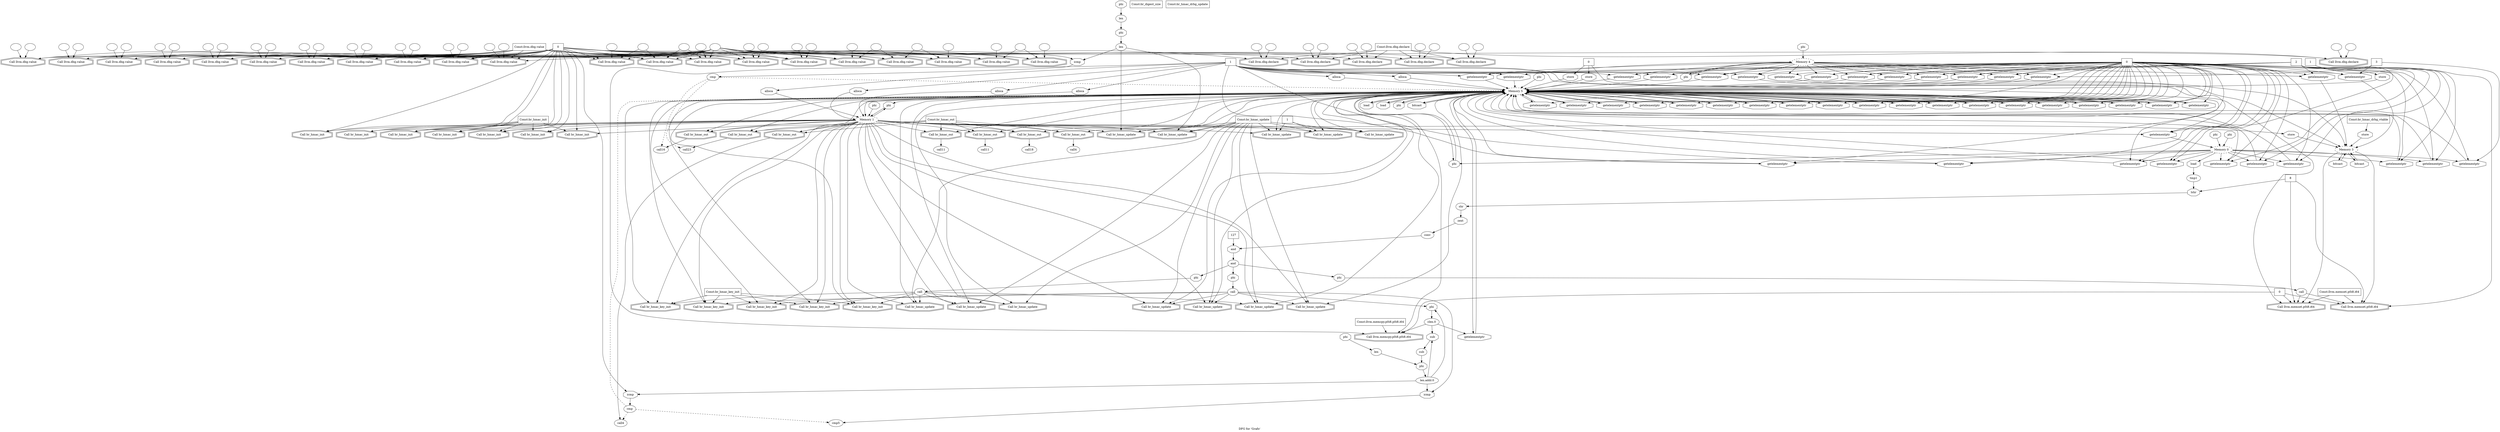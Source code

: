 digraph "DFG for 'Grafo'  "{
label="DFG for 'Grafo' ";
node_0[shape=doubleoctagon,style=solid,label="Call llvm.dbg.value"]
node_110[shape=octagon,style=solid,label="getelementptr"]
node_45[shape=ellipse,style=dashed,label="Memory 5"]
"node_110"->"node_45"
node_12[shape=doubleoctagon,style=solid,label="Call llvm.dbg.value"]
node_13[shape=ellipse,style=solid,label=""]
"node_13"->"node_12"
node_3[shape=ellipse,style=solid,label=""]
"node_3"->"node_0"
node_2[shape=box,style=solid,label="0"]
"node_2"->"node_0"
"node_2"->"node_12"
node_9[shape=doubleoctagon,style=solid,label="Call llvm.dbg.value"]
"node_2"->"node_9"
node_6[shape=doubleoctagon,style=solid,label="Call llvm.dbg.value"]
"node_2"->"node_6"
node_25[shape=doubleoctagon,style=solid,label="Call llvm.dbg.value"]
"node_2"->"node_25"
node_48[shape=doubleoctagon,style=solid,label="Call llvm.dbg.value"]
"node_2"->"node_48"
node_65[shape=doubleoctagon,style=solid,label="Call llvm.dbg.value"]
"node_2"->"node_65"
node_68[shape=doubleoctagon,style=solid,label="Call llvm.dbg.value"]
"node_2"->"node_68"
node_71[shape=doubleoctagon,style=solid,label="Call llvm.dbg.value"]
"node_2"->"node_71"
node_86[shape=doubleoctagon,style=solid,label="Call llvm.dbg.value"]
"node_2"->"node_86"
node_91[shape=doubleoctagon,style=solid,label="Call llvm.dbg.value"]
"node_2"->"node_91"
node_98[shape=doubleoctagon,style=solid,label="Call br_hmac_init"]
"node_2"->"node_98"
node_183[shape=doubleoctagon,style=solid,label="Call llvm.dbg.value"]
"node_2"->"node_183"
node_117[shape=doubleoctagon,style=solid,label="Call br_hmac_init"]
"node_2"->"node_117"
node_126[shape=octagon,style=solid,label="icmp"]
"node_2"->"node_126"
node_127[shape=doubleoctagon,style=solid,label="Call br_hmac_init"]
"node_2"->"node_127"
node_141[shape=doubleoctagon,style=solid,label="Call br_hmac_init"]
"node_2"->"node_141"
node_152[shape=doubleoctagon,style=solid,label="Call llvm.dbg.value"]
"node_2"->"node_152"
node_155[shape=doubleoctagon,style=solid,label="Call llvm.dbg.value"]
"node_2"->"node_155"
node_158[shape=doubleoctagon,style=solid,label="Call llvm.dbg.value"]
"node_2"->"node_158"
node_172[shape=doubleoctagon,style=solid,label="Call llvm.dbg.value"]
"node_2"->"node_172"
node_177[shape=doubleoctagon,style=solid,label="Call llvm.dbg.value"]
"node_2"->"node_177"
node_195[shape=octagon,style=solid,label="icmp"]
"node_2"->"node_195"
node_196[shape=doubleoctagon,style=solid,label="Call br_hmac_init"]
"node_2"->"node_196"
node_204[shape=doubleoctagon,style=solid,label="Call llvm.dbg.value"]
"node_2"->"node_204"
node_208[shape=doubleoctagon,style=solid,label="Call llvm.dbg.value"]
"node_2"->"node_208"
node_214[shape=doubleoctagon,style=solid,label="Call llvm.dbg.value"]
"node_2"->"node_214"
node_216[shape=doubleoctagon,style=solid,label="Call llvm.dbg.value"]
"node_2"->"node_216"
node_218[shape=doubleoctagon,style=solid,label="Call br_hmac_init"]
"node_2"->"node_218"
node_231[shape=doubleoctagon,style=solid,label="Call br_hmac_init"]
"node_2"->"node_231"
node_1[shape=ellipse,style=solid,label=""]
"node_1"->"node_0"
node_10[shape=ellipse,style=solid,label=""]
"node_10"->"node_9"
node_184[shape=ellipse,style=solid,label=""]
"node_184"->"node_183"
"node_184"->"node_214"
node_88[shape=ellipse,style=solid,label=""]
"node_88"->"node_86"
node_89[shape=ellipse,style=solid,label="call"]
node_96[shape=doubleoctagon,style=solid,label="Call br_hmac_key_init"]
"node_89"->"node_96"
node_102[shape=doubleoctagon,style=solid,label="Call br_hmac_update"]
"node_89"->"node_102"
node_116[shape=doubleoctagon,style=solid,label="Call br_hmac_key_init"]
"node_89"->"node_116"
node_120[shape=doubleoctagon,style=solid,label="Call br_hmac_update"]
"node_89"->"node_120"
node_130[shape=doubleoctagon,style=solid,label="Call br_hmac_update"]
"node_89"->"node_130"
node_140[shape=doubleoctagon,style=solid,label="Call br_hmac_key_init"]
"node_89"->"node_140"
node_144[shape=doubleoctagon,style=solid,label="Call br_hmac_update"]
"node_89"->"node_144"
node_247[shape=octagon,style=solid,label="phi"]
node_17[shape=ellipse,style=dashed,label="Memory 4"]
"node_247"->"node_17"
node_15[shape=ellipse,style=dashed,label="Memory 3"]
node_30[shape=octagon,style=solid,label="bitcast"]
"node_15"->"node_30"
node_31[shape=doubleoctagon,style=solid,label="Call llvm.memset.p0i8.i64"]
"node_15"->"node_31"
node_38[shape=octagon,style=solid,label="bitcast"]
"node_15"->"node_38"
node_39[shape=doubleoctagon,style=solid,label="Call llvm.memset.p0i8.i64"]
"node_15"->"node_39"
node_16[shape=octagon,style=solid,label="getelementptr"]
"node_16"->"node_15"
"node_17"->"node_247"
"node_17"->"node_16"
node_28[shape=octagon,style=solid,label="getelementptr"]
"node_17"->"node_28"
node_36[shape=octagon,style=solid,label="getelementptr"]
"node_17"->"node_36"
node_41[shape=octagon,style=solid,label="getelementptr"]
"node_17"->"node_41"
node_84[shape=octagon,style=solid,label="getelementptr"]
"node_17"->"node_84"
node_94[shape=octagon,style=solid,label="getelementptr"]
"node_17"->"node_94"
node_100[shape=octagon,style=solid,label="getelementptr"]
"node_17"->"node_100"
node_109[shape=octagon,style=solid,label="getelementptr"]
"node_17"->"node_109"
node_114[shape=octagon,style=solid,label="getelementptr"]
"node_17"->"node_114"
node_118[shape=octagon,style=solid,label="getelementptr"]
"node_17"->"node_118"
node_121[shape=octagon,style=solid,label="getelementptr"]
"node_17"->"node_121"
node_128[shape=octagon,style=solid,label="getelementptr"]
"node_17"->"node_128"
node_134[shape=octagon,style=solid,label="getelementptr"]
"node_17"->"node_134"
node_138[shape=octagon,style=solid,label="getelementptr"]
"node_17"->"node_138"
node_142[shape=octagon,style=solid,label="getelementptr"]
"node_17"->"node_142"
node_145[shape=octagon,style=solid,label="getelementptr"]
"node_17"->"node_145"
node_18[shape=box,style=solid,label="0"]
"node_18"->"node_110"
"node_18"->"node_16"
"node_18"->"node_28"
"node_18"->"node_36"
"node_18"->"node_41"
node_52[shape=octagon,style=solid,label="getelementptr"]
"node_18"->"node_52"
"node_18"->"node_84"
"node_18"->"node_94"
node_95[shape=octagon,style=solid,label="getelementptr"]
"node_18"->"node_95"
"node_18"->"node_100"
node_101[shape=octagon,style=solid,label="getelementptr"]
"node_18"->"node_101"
"node_18"->"node_109"
node_181[shape=octagon,style=solid,label="getelementptr"]
"node_18"->"node_181"
"node_18"->"node_114"
node_115[shape=octagon,style=solid,label="getelementptr"]
"node_18"->"node_115"
"node_18"->"node_118"
node_119[shape=octagon,style=solid,label="getelementptr"]
"node_18"->"node_119"
"node_18"->"node_121"
node_122[shape=octagon,style=solid,label="getelementptr"]
"node_18"->"node_122"
"node_18"->"node_128"
node_129[shape=octagon,style=solid,label="getelementptr"]
"node_18"->"node_129"
"node_18"->"node_134"
node_135[shape=octagon,style=solid,label="getelementptr"]
"node_18"->"node_135"
"node_18"->"node_138"
node_139[shape=octagon,style=solid,label="getelementptr"]
"node_18"->"node_139"
"node_18"->"node_142"
node_143[shape=octagon,style=solid,label="getelementptr"]
"node_18"->"node_143"
"node_18"->"node_145"
node_146[shape=octagon,style=solid,label="getelementptr"]
"node_18"->"node_146"
node_170[shape=octagon,style=solid,label="getelementptr"]
"node_18"->"node_170"
node_180[shape=octagon,style=solid,label="getelementptr"]
"node_18"->"node_180"
node_197[shape=octagon,style=solid,label="getelementptr"]
"node_18"->"node_197"
node_198[shape=octagon,style=solid,label="getelementptr"]
"node_18"->"node_198"
node_200[shape=octagon,style=solid,label="getelementptr"]
"node_18"->"node_200"
node_201[shape=octagon,style=solid,label="getelementptr"]
"node_18"->"node_201"
node_210[shape=octagon,style=solid,label="getelementptr"]
"node_18"->"node_210"
node_219[shape=octagon,style=solid,label="getelementptr"]
"node_18"->"node_219"
node_220[shape=octagon,style=solid,label="getelementptr"]
"node_18"->"node_220"
node_224[shape=octagon,style=solid,label="getelementptr"]
"node_18"->"node_224"
node_225[shape=octagon,style=solid,label="getelementptr"]
"node_18"->"node_225"
node_228[shape=octagon,style=solid,label="getelementptr"]
"node_18"->"node_228"
node_229[shape=octagon,style=solid,label="getelementptr"]
"node_18"->"node_229"
node_232[shape=octagon,style=solid,label="getelementptr"]
"node_18"->"node_232"
node_233[shape=octagon,style=solid,label="getelementptr"]
"node_18"->"node_233"
node_235[shape=octagon,style=solid,label="getelementptr"]
"node_18"->"node_235"
node_236[shape=octagon,style=solid,label="getelementptr"]
"node_18"->"node_236"
node_19[shape=octagon,style=solid,label="store"]
"node_19"->"node_15"
node_20[shape=box,style=solid,label="Const:br_hmac_drbg_vtable"]
"node_20"->"node_19"
node_21[shape=ellipse,style=solid,label="call"]
"node_21"->"node_31"
"node_21"->"node_39"
node_249[shape=octagon,style=solid,label="phi"]
node_108[shape=ellipse,style=solid,label="len"]
"node_249"->"node_108"
node_23[shape=ellipse,style=dashed,label="Memory 1"]
node_43[shape=octagon,style=solid,label="store"]
"node_23"->"node_43"
"node_23"->"node_52"
"node_23"->"node_96"
"node_23"->"node_98"
"node_23"->"node_102"
node_105[shape=doubleoctagon,style=solid,label="Call br_hmac_update"]
"node_23"->"node_105"
node_107[shape=doubleoctagon,style=solid,label="Call br_hmac_update"]
"node_23"->"node_107"
node_182[shape=doubleoctagon,style=solid,label="Call br_hmac_key_init"]
"node_23"->"node_182"
node_112[shape=doubleoctagon,style=solid,label="Call br_hmac_out"]
"node_23"->"node_112"
"node_23"->"node_116"
"node_23"->"node_117"
"node_23"->"node_120"
node_124[shape=doubleoctagon,style=solid,label="Call br_hmac_out"]
"node_23"->"node_124"
"node_23"->"node_127"
"node_23"->"node_130"
node_132[shape=doubleoctagon,style=solid,label="Call br_hmac_update"]
"node_23"->"node_132"
node_133[shape=doubleoctagon,style=solid,label="Call br_hmac_update"]
"node_23"->"node_133"
node_137[shape=doubleoctagon,style=solid,label="Call br_hmac_out"]
"node_23"->"node_137"
"node_23"->"node_140"
"node_23"->"node_141"
"node_23"->"node_144"
node_148[shape=doubleoctagon,style=solid,label="Call br_hmac_out"]
"node_23"->"node_148"
"node_23"->"node_196"
node_199[shape=doubleoctagon,style=solid,label="Call br_hmac_update"]
"node_23"->"node_199"
node_203[shape=doubleoctagon,style=solid,label="Call br_hmac_out"]
"node_23"->"node_203"
"node_23"->"node_218"
node_221[shape=doubleoctagon,style=solid,label="Call br_hmac_update"]
"node_23"->"node_221"
node_223[shape=doubleoctagon,style=solid,label="Call br_hmac_update"]
"node_23"->"node_223"
node_227[shape=doubleoctagon,style=solid,label="Call br_hmac_out"]
"node_23"->"node_227"
node_230[shape=doubleoctagon,style=solid,label="Call br_hmac_key_init"]
"node_23"->"node_230"
"node_23"->"node_231"
node_234[shape=doubleoctagon,style=solid,label="Call br_hmac_update"]
"node_23"->"node_234"
node_238[shape=doubleoctagon,style=solid,label="Call br_hmac_out"]
"node_23"->"node_238"
node_243[shape=octagon,style=solid,label="phi"]
"node_23"->"node_243"
node_24[shape=box,style=solid,label="Const:br_digest_size"]
node_26[shape=ellipse,style=solid,label=""]
"node_26"->"node_25"
node_27[shape=ellipse,style=solid,label=""]
"node_27"->"node_25"
"node_28"->"node_15"
node_29[shape=box,style=solid,label="1"]
"node_29"->"node_28"
"node_29"->"node_52"
node_62[shape=octagon,style=solid,label="alloca"]
"node_29"->"node_62"
node_63[shape=octagon,style=solid,label="alloca"]
"node_29"->"node_63"
node_64[shape=octagon,style=solid,label="alloca"]
"node_29"->"node_64"
"node_29"->"node_94"
"node_29"->"node_109"
"node_29"->"node_114"
"node_29"->"node_134"
"node_29"->"node_138"
node_149[shape=octagon,style=solid,label="alloca"]
"node_29"->"node_149"
node_150[shape=octagon,style=solid,label="alloca"]
"node_29"->"node_150"
node_151[shape=octagon,style=solid,label="alloca"]
"node_29"->"node_151"
"node_29"->"node_180"
node_212[shape=doubleoctagon,style=solid,label="Call llvm.memcpy.p0i8.p0i8.i64"]
"node_29"->"node_212"
"node_29"->"node_224"
"node_29"->"node_228"
"node_30"->"node_15"
node_32[shape=box,style=solid,label="0"]
"node_32"->"node_31"
node_104[shape=octagon,style=solid,label="store"]
"node_32"->"node_104"
node_222[shape=octagon,style=solid,label="store"]
"node_32"->"node_222"
node_33[shape=box,style=solid,label="8"]
"node_33"->"node_31"
"node_33"->"node_39"
node_56[shape=octagon,style=solid,label="lshr"]
"node_33"->"node_56"
node_34[shape=box,style=solid,label="0"]
"node_34"->"node_31"
"node_34"->"node_39"
"node_34"->"node_212"
node_35[shape=box,style=solid,label="Const:llvm.memset.p0i8.i64"]
"node_35"->"node_31"
"node_35"->"node_39"
"node_36"->"node_15"
node_37[shape=box,style=solid,label="2"]
"node_37"->"node_36"
"node_37"->"node_100"
"node_37"->"node_118"
"node_37"->"node_121"
"node_37"->"node_128"
"node_37"->"node_142"
"node_37"->"node_145"
"node_37"->"node_197"
"node_37"->"node_200"
"node_37"->"node_210"
"node_37"->"node_219"
"node_37"->"node_232"
"node_37"->"node_235"
"node_38"->"node_15"
node_40[shape=box,style=solid,label="1"]
"node_40"->"node_39"
node_131[shape=octagon,style=solid,label="store"]
"node_40"->"node_131"
"node_41"->"node_15"
node_42[shape=box,style=solid,label="3"]
"node_42"->"node_41"
"node_42"->"node_84"
"node_42"->"node_170"
"node_43"->"node_15"
node_250[shape=octagon,style=solid,label="phi"]
node_51[shape=ellipse,style=dashed,label="Memory 0"]
"node_250"->"node_51"
"node_45"->"node_110"
node_85[shape=octagon,style=solid,label="load"]
"node_45"->"node_85"
"node_45"->"node_95"
"node_45"->"node_96"
"node_45"->"node_101"
"node_45"->"node_102"
"node_45"->"node_105"
"node_45"->"node_107"
"node_45"->"node_181"
"node_45"->"node_182"
"node_45"->"node_112"
"node_45"->"node_115"
"node_45"->"node_116"
"node_45"->"node_119"
"node_45"->"node_120"
"node_45"->"node_122"
"node_45"->"node_124"
"node_45"->"node_129"
"node_45"->"node_130"
"node_45"->"node_132"
"node_45"->"node_133"
"node_45"->"node_135"
"node_45"->"node_137"
"node_45"->"node_139"
"node_45"->"node_140"
"node_45"->"node_143"
"node_45"->"node_144"
"node_45"->"node_146"
"node_45"->"node_148"
node_171[shape=octagon,style=solid,label="load"]
"node_45"->"node_171"
node_248[shape=octagon,style=solid,label="phi"]
"node_45"->"node_248"
node_192[shape=octagon,style=solid,label="phi"]
"node_45"->"node_192"
node_193[shape=octagon,style=solid,label="getelementptr"]
"node_45"->"node_193"
"node_45"->"node_198"
"node_45"->"node_199"
"node_45"->"node_201"
"node_45"->"node_203"
node_211[shape=octagon,style=solid,label="bitcast"]
"node_45"->"node_211"
"node_45"->"node_212"
"node_45"->"node_220"
"node_45"->"node_221"
"node_45"->"node_223"
"node_45"->"node_225"
"node_45"->"node_227"
"node_45"->"node_229"
"node_45"->"node_230"
"node_45"->"node_233"
"node_45"->"node_234"
"node_45"->"node_236"
"node_45"->"node_238"
"node_45"->"node_243"
node_46[shape=ellipse,style=solid,label="len"]
"node_46"->"node_249"
node_47[shape=box,style=solid,label="Const:br_hmac_drbg_update"]
node_49[shape=ellipse,style=solid,label=""]
"node_49"->"node_48"
node_50[shape=ellipse,style=solid,label=""]
"node_50"->"node_48"
node_54[shape=octagon,style=solid,label="load"]
"node_51"->"node_54"
"node_51"->"node_170"
"node_51"->"node_180"
"node_51"->"node_192"
"node_51"->"node_197"
"node_51"->"node_200"
"node_51"->"node_210"
"node_51"->"node_219"
"node_51"->"node_224"
"node_51"->"node_228"
"node_51"->"node_232"
"node_51"->"node_235"
"node_52"->"node_51"
node_53[shape=ellipse,style=solid,label="tmp1"]
"node_53"->"node_56"
"node_54"->"node_53"
node_55[shape=ellipse,style=solid,label="shr"]
node_58[shape=octagon,style=solid,label="zext"]
"node_55"->"node_58"
"node_56"->"node_55"
node_57[shape=ellipse,style=solid,label="conv"]
node_60[shape=octagon,style=solid,label="and"]
"node_57"->"node_60"
"node_58"->"node_57"
node_59[shape=ellipse,style=solid,label="and"]
node_244[shape=octagon,style=solid,label="phi"]
"node_59"->"node_244"
node_245[shape=octagon,style=solid,label="phi"]
"node_59"->"node_245"
node_246[shape=octagon,style=solid,label="phi"]
"node_59"->"node_246"
"node_60"->"node_59"
node_61[shape=box,style=solid,label="127"]
"node_61"->"node_60"
"node_62"->"node_23"
"node_63"->"node_23"
"node_64"->"node_45"
node_66[shape=ellipse,style=solid,label=""]
"node_66"->"node_65"
node_67[shape=ellipse,style=solid,label=""]
"node_67"->"node_65"
node_69[shape=ellipse,style=solid,label=""]
"node_69"->"node_68"
node_70[shape=ellipse,style=solid,label=""]
"node_70"->"node_68"
node_72[shape=ellipse,style=solid,label=""]
"node_72"->"node_71"
node_73[shape=ellipse,style=solid,label=""]
"node_73"->"node_71"
node_74[shape=doubleoctagon,style=solid,label="Call llvm.dbg.declare"]
node_75[shape=ellipse,style=solid,label=""]
"node_75"->"node_74"
node_76[shape=ellipse,style=solid,label=""]
"node_76"->"node_74"
node_77[shape=box,style=solid,label="Const:llvm.dbg.declare"]
"node_77"->"node_74"
node_78[shape=doubleoctagon,style=solid,label="Call llvm.dbg.declare"]
"node_77"->"node_78"
node_81[shape=doubleoctagon,style=solid,label="Call llvm.dbg.declare"]
"node_77"->"node_81"
node_161[shape=doubleoctagon,style=solid,label="Call llvm.dbg.declare"]
"node_77"->"node_161"
node_164[shape=doubleoctagon,style=solid,label="Call llvm.dbg.declare"]
"node_77"->"node_164"
node_167[shape=doubleoctagon,style=solid,label="Call llvm.dbg.declare"]
"node_77"->"node_167"
node_79[shape=ellipse,style=solid,label=""]
"node_79"->"node_78"
node_80[shape=ellipse,style=solid,label=""]
"node_80"->"node_78"
node_82[shape=ellipse,style=solid,label=""]
"node_82"->"node_81"
node_83[shape=ellipse,style=solid,label=""]
"node_83"->"node_81"
"node_84"->"node_45"
node_8[shape=ellipse,style=solid,label=""]
"node_8"->"node_6"
node_4[shape=ellipse,style=solid,label=""]
"node_4"->"node_0"
"node_4"->"node_12"
"node_4"->"node_9"
"node_4"->"node_6"
"node_4"->"node_25"
"node_4"->"node_48"
"node_4"->"node_65"
"node_4"->"node_68"
"node_4"->"node_71"
"node_4"->"node_74"
"node_4"->"node_78"
"node_4"->"node_81"
"node_4"->"node_86"
"node_4"->"node_91"
"node_4"->"node_183"
"node_4"->"node_152"
"node_4"->"node_155"
"node_4"->"node_158"
"node_4"->"node_161"
"node_4"->"node_164"
"node_4"->"node_167"
"node_4"->"node_172"
"node_4"->"node_177"
"node_4"->"node_204"
"node_4"->"node_208"
"node_4"->"node_214"
"node_4"->"node_216"
node_7[shape=ellipse,style=solid,label=""]
"node_7"->"node_6"
node_11[shape=ellipse,style=solid,label=""]
"node_11"->"node_9"
node_14[shape=ellipse,style=solid,label=""]
"node_14"->"node_12"
node_5[shape=box,style=solid,label="Const:llvm.dbg.value"]
"node_5"->"node_0"
"node_5"->"node_12"
"node_5"->"node_9"
"node_5"->"node_6"
"node_5"->"node_25"
"node_5"->"node_48"
"node_5"->"node_65"
"node_5"->"node_68"
"node_5"->"node_71"
"node_5"->"node_86"
"node_5"->"node_91"
"node_5"->"node_183"
"node_5"->"node_152"
"node_5"->"node_155"
"node_5"->"node_158"
"node_5"->"node_172"
"node_5"->"node_177"
"node_5"->"node_204"
"node_5"->"node_208"
"node_5"->"node_214"
"node_5"->"node_216"
"node_85"->"node_45"
node_87[shape=ellipse,style=solid,label=""]
"node_87"->"node_86"
node_92[shape=ellipse,style=solid,label=""]
"node_92"->"node_91"
node_93[shape=ellipse,style=solid,label=""]
"node_93"->"node_91"
"node_94"->"node_45"
"node_95"->"node_45"
node_97[shape=box,style=solid,label="Const:br_hmac_key_init"]
"node_97"->"node_96"
"node_97"->"node_182"
"node_97"->"node_116"
"node_97"->"node_140"
"node_97"->"node_230"
node_99[shape=box,style=solid,label="Const:br_hmac_init"]
"node_99"->"node_98"
"node_99"->"node_117"
"node_99"->"node_127"
"node_99"->"node_141"
"node_99"->"node_196"
"node_99"->"node_218"
"node_99"->"node_231"
"node_100"->"node_45"
"node_101"->"node_45"
node_103[shape=box,style=solid,label="Const:br_hmac_update"]
"node_103"->"node_102"
"node_103"->"node_105"
"node_103"->"node_107"
"node_103"->"node_120"
"node_103"->"node_130"
"node_103"->"node_132"
"node_103"->"node_133"
"node_103"->"node_144"
"node_103"->"node_199"
"node_103"->"node_221"
"node_103"->"node_223"
"node_103"->"node_234"
"node_104"->"node_45"
node_106[shape=box,style=solid,label="1"]
"node_106"->"node_105"
"node_106"->"node_132"
"node_106"->"node_223"
"node_108"->"node_107"
"node_108"->"node_126"
"node_108"->"node_133"
"node_109"->"node_45"
"node_181"->"node_45"
node_111[shape=ellipse,style=solid,label="call4"]
"node_112"->"node_111"
node_113[shape=box,style=solid,label="Const:br_hmac_out"]
"node_113"->"node_112"
"node_113"->"node_124"
"node_113"->"node_137"
"node_113"->"node_148"
"node_113"->"node_203"
"node_113"->"node_227"
"node_113"->"node_238"
"node_114"->"node_45"
"node_115"->"node_45"
"node_118"->"node_45"
"node_119"->"node_45"
"node_121"->"node_45"
"node_122"->"node_45"
node_123[shape=ellipse,style=solid,label="call11"]
"node_124"->"node_123"
node_125[shape=ellipse,style=solid,label="cmp"]
"node_125"->"node_45" [style=dashed]
node_136[shape=ellipse,style=solid,label="call16"]
"node_125"->"node_136" [style=dashed]
node_147[shape=ellipse,style=solid,label="call23"]
"node_125"->"node_147" [style=dashed]
"node_126"->"node_125"
"node_128"->"node_45"
"node_129"->"node_45"
"node_131"->"node_45"
"node_134"->"node_45"
"node_135"->"node_45"
"node_137"->"node_136"
"node_138"->"node_45"
"node_139"->"node_45"
"node_142"->"node_45"
"node_143"->"node_45"
"node_145"->"node_45"
"node_146"->"node_45"
"node_148"->"node_147"
"node_149"->"node_23"
"node_150"->"node_23"
"node_151"->"node_45"
node_153[shape=ellipse,style=solid,label=""]
"node_153"->"node_152"
node_154[shape=ellipse,style=solid,label=""]
"node_154"->"node_152"
node_156[shape=ellipse,style=solid,label=""]
"node_156"->"node_183"
"node_156"->"node_155"
node_157[shape=ellipse,style=solid,label=""]
"node_157"->"node_155"
node_159[shape=ellipse,style=solid,label=""]
"node_159"->"node_158"
node_160[shape=ellipse,style=solid,label=""]
"node_160"->"node_158"
"node_160"->"node_216"
node_162[shape=ellipse,style=solid,label=""]
"node_162"->"node_161"
node_163[shape=ellipse,style=solid,label=""]
"node_163"->"node_161"
node_165[shape=ellipse,style=solid,label=""]
"node_165"->"node_164"
node_166[shape=ellipse,style=solid,label=""]
"node_166"->"node_164"
node_168[shape=ellipse,style=solid,label=""]
"node_168"->"node_167"
node_169[shape=ellipse,style=solid,label=""]
"node_169"->"node_167"
"node_170"->"node_45"
"node_171"->"node_45"
node_173[shape=ellipse,style=solid,label=""]
"node_173"->"node_172"
node_174[shape=ellipse,style=solid,label=""]
"node_174"->"node_172"
node_175[shape=ellipse,style=solid,label="call"]
"node_175"->"node_182"
node_191[shape=octagon,style=solid,label="phi"]
"node_175"->"node_191"
"node_175"->"node_199"
node_207[shape=octagon,style=solid,label="icmp"]
"node_175"->"node_207"
"node_175"->"node_221"
"node_175"->"node_230"
"node_175"->"node_234"
"node_248"->"node_45"
node_178[shape=ellipse,style=solid,label=""]
"node_178"->"node_177"
"node_178"->"node_204"
node_179[shape=ellipse,style=solid,label=""]
"node_179"->"node_177"
"node_180"->"node_45"
node_185[shape=ellipse,style=solid,label="len.addr.0"]
node_189[shape=octagon,style=solid,label="sub"]
"node_185"->"node_189"
"node_185"->"node_191"
"node_185"->"node_195"
"node_185"->"node_207"
node_186[shape=octagon,style=solid,label="phi"]
"node_186"->"node_185"
node_187[shape=ellipse,style=solid,label="len"]
"node_187"->"node_186"
node_188[shape=ellipse,style=solid,label="sub"]
"node_188"->"node_186"
"node_189"->"node_188"
node_190[shape=ellipse,style=solid,label="clen.0"]
"node_190"->"node_189"
"node_190"->"node_193"
"node_190"->"node_212"
"node_191"->"node_190"
"node_192"->"node_45"
"node_193"->"node_45"
node_194[shape=ellipse,style=solid,label="cmp"]
"node_194"->"node_45" [style=dashed]
node_202[shape=ellipse,style=solid,label="call4"]
"node_194"->"node_202" [style=dashed]
node_206[shape=ellipse,style=solid,label="cmp5"]
"node_194"->"node_206" [style=dashed]
"node_195"->"node_194"
"node_197"->"node_45"
"node_198"->"node_45"
"node_200"->"node_45"
"node_201"->"node_45"
"node_203"->"node_202"
node_205[shape=ellipse,style=solid,label=""]
"node_205"->"node_204"
"node_205"->"node_208"
"node_207"->"node_206"
node_209[shape=ellipse,style=solid,label=""]
"node_209"->"node_208"
"node_210"->"node_45"
"node_211"->"node_45"
node_213[shape=box,style=solid,label="Const:llvm.memcpy.p0i8.p0i8.i64"]
"node_213"->"node_212"
node_215[shape=ellipse,style=solid,label=""]
"node_215"->"node_214"
node_217[shape=ellipse,style=solid,label=""]
"node_217"->"node_216"
"node_219"->"node_45"
"node_220"->"node_45"
"node_222"->"node_45"
"node_224"->"node_45"
"node_225"->"node_45"
node_226[shape=ellipse,style=solid,label="call11"]
"node_227"->"node_226"
"node_228"->"node_45"
"node_229"->"node_45"
"node_232"->"node_45"
"node_233"->"node_45"
"node_235"->"node_45"
"node_236"->"node_45"
node_237[shape=ellipse,style=solid,label="call18"]
"node_238"->"node_237"
node_239[shape=octagon,style=solid,label="phi"]
"node_239"->"node_17"
node_240[shape=octagon,style=solid,label="phi"]
"node_240"->"node_23"
node_241[shape=octagon,style=solid,label="phi"]
"node_241"->"node_45"
node_242[shape=octagon,style=solid,label="phi"]
"node_242"->"node_46"
"node_243"->"node_23"
"node_244"->"node_89"
"node_245"->"node_175"
"node_246"->"node_21"
node_251[shape=octagon,style=solid,label="phi"]
"node_251"->"node_51"
node_252[shape=octagon,style=solid,label="phi"]
"node_252"->"node_187"
}

